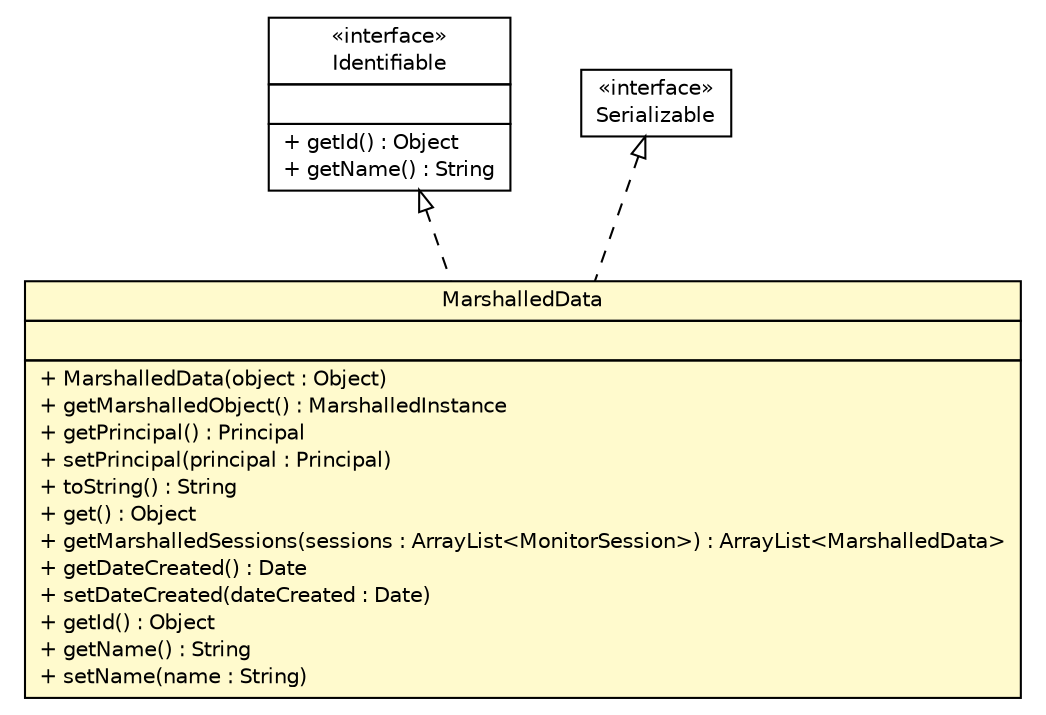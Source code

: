 #!/usr/local/bin/dot
#
# Class diagram 
# Generated by UMLGraph version R5_6 (http://www.umlgraph.org/)
#

digraph G {
	edge [fontname="Helvetica",fontsize=10,labelfontname="Helvetica",labelfontsize=10];
	node [fontname="Helvetica",fontsize=10,shape=plaintext];
	nodesep=0.25;
	ranksep=0.5;
	// sorcer.service.Identifiable
	c203079 [label=<<table title="sorcer.service.Identifiable" border="0" cellborder="1" cellspacing="0" cellpadding="2" port="p" href="../../../service/Identifiable.html">
		<tr><td><table border="0" cellspacing="0" cellpadding="1">
<tr><td align="center" balign="center"> &#171;interface&#187; </td></tr>
<tr><td align="center" balign="center"> Identifiable </td></tr>
		</table></td></tr>
		<tr><td><table border="0" cellspacing="0" cellpadding="1">
<tr><td align="left" balign="left">  </td></tr>
		</table></td></tr>
		<tr><td><table border="0" cellspacing="0" cellpadding="1">
<tr><td align="left" balign="left"> + getId() : Object </td></tr>
<tr><td align="left" balign="left"> + getName() : String </td></tr>
		</table></td></tr>
		</table>>, URL="../../../service/Identifiable.html", fontname="Helvetica", fontcolor="black", fontsize=10.0];
	// sorcer.util.bdb.objects.MarshalledData
	c203178 [label=<<table title="sorcer.util.bdb.objects.MarshalledData" border="0" cellborder="1" cellspacing="0" cellpadding="2" port="p" bgcolor="lemonChiffon" href="./MarshalledData.html">
		<tr><td><table border="0" cellspacing="0" cellpadding="1">
<tr><td align="center" balign="center"> MarshalledData </td></tr>
		</table></td></tr>
		<tr><td><table border="0" cellspacing="0" cellpadding="1">
<tr><td align="left" balign="left">  </td></tr>
		</table></td></tr>
		<tr><td><table border="0" cellspacing="0" cellpadding="1">
<tr><td align="left" balign="left"> + MarshalledData(object : Object) </td></tr>
<tr><td align="left" balign="left"> + getMarshalledObject() : MarshalledInstance </td></tr>
<tr><td align="left" balign="left"> + getPrincipal() : Principal </td></tr>
<tr><td align="left" balign="left"> + setPrincipal(principal : Principal) </td></tr>
<tr><td align="left" balign="left"> + toString() : String </td></tr>
<tr><td align="left" balign="left"> + get() : Object </td></tr>
<tr><td align="left" balign="left"> + getMarshalledSessions(sessions : ArrayList&lt;MonitorSession&gt;) : ArrayList&lt;MarshalledData&gt; </td></tr>
<tr><td align="left" balign="left"> + getDateCreated() : Date </td></tr>
<tr><td align="left" balign="left"> + setDateCreated(dateCreated : Date) </td></tr>
<tr><td align="left" balign="left"> + getId() : Object </td></tr>
<tr><td align="left" balign="left"> + getName() : String </td></tr>
<tr><td align="left" balign="left"> + setName(name : String) </td></tr>
		</table></td></tr>
		</table>>, URL="./MarshalledData.html", fontname="Helvetica", fontcolor="black", fontsize=10.0];
	//sorcer.util.bdb.objects.MarshalledData implements java.io.Serializable
	c203457:p -> c203178:p [dir=back,arrowtail=empty,style=dashed];
	//sorcer.util.bdb.objects.MarshalledData implements sorcer.service.Identifiable
	c203079:p -> c203178:p [dir=back,arrowtail=empty,style=dashed];
	// java.io.Serializable
	c203457 [label=<<table title="java.io.Serializable" border="0" cellborder="1" cellspacing="0" cellpadding="2" port="p" href="http://docs.oracle.com/javase/7/docs/api/java/io/Serializable.html">
		<tr><td><table border="0" cellspacing="0" cellpadding="1">
<tr><td align="center" balign="center"> &#171;interface&#187; </td></tr>
<tr><td align="center" balign="center"> Serializable </td></tr>
		</table></td></tr>
		</table>>, URL="http://docs.oracle.com/javase/7/docs/api/java/io/Serializable.html", fontname="Helvetica", fontcolor="black", fontsize=10.0];
}

